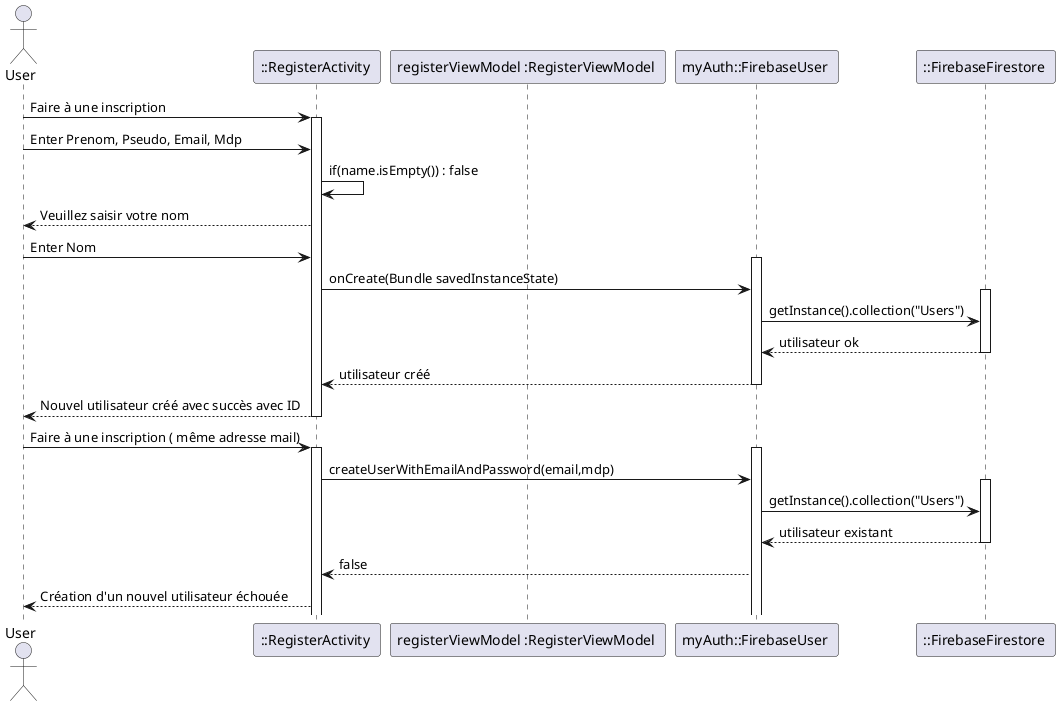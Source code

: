@startuml
actor User as g
participant "::RegisterActivity " as act
participant "registerViewModel :RegisterViewModel " as register
participant "myAuth::FirebaseUser " as user
participant "::FirebaseFirestore " as base


g -> act : Faire à une inscription
activate act
g-> act : Enter Prenom, Pseudo, Email, Mdp
act -> act : if(name.isEmpty()) : false
act --> g : Veuillez saisir votre nom
g-> act : Enter Nom
activate user
act -> user : onCreate(Bundle savedInstanceState)
activate base
user -> base : getInstance().collection("Users")
base --> user : utilisateur ok
deactivate base
user --> act : utilisateur créé
deactivate user
act --> g : Nouvel utilisateur créé avec succès avec ID
deactivate act

g -> act : Faire à une inscription ( même adresse mail)
activate act
activate user
act -> user: createUserWithEmailAndPassword(email,mdp)

activate base
user -> base : getInstance().collection("Users")
base --> user : utilisateur existant
deactivate base
user --> act : false
act --> g : Création d'un nouvel utilisateur échouée
@enduml
